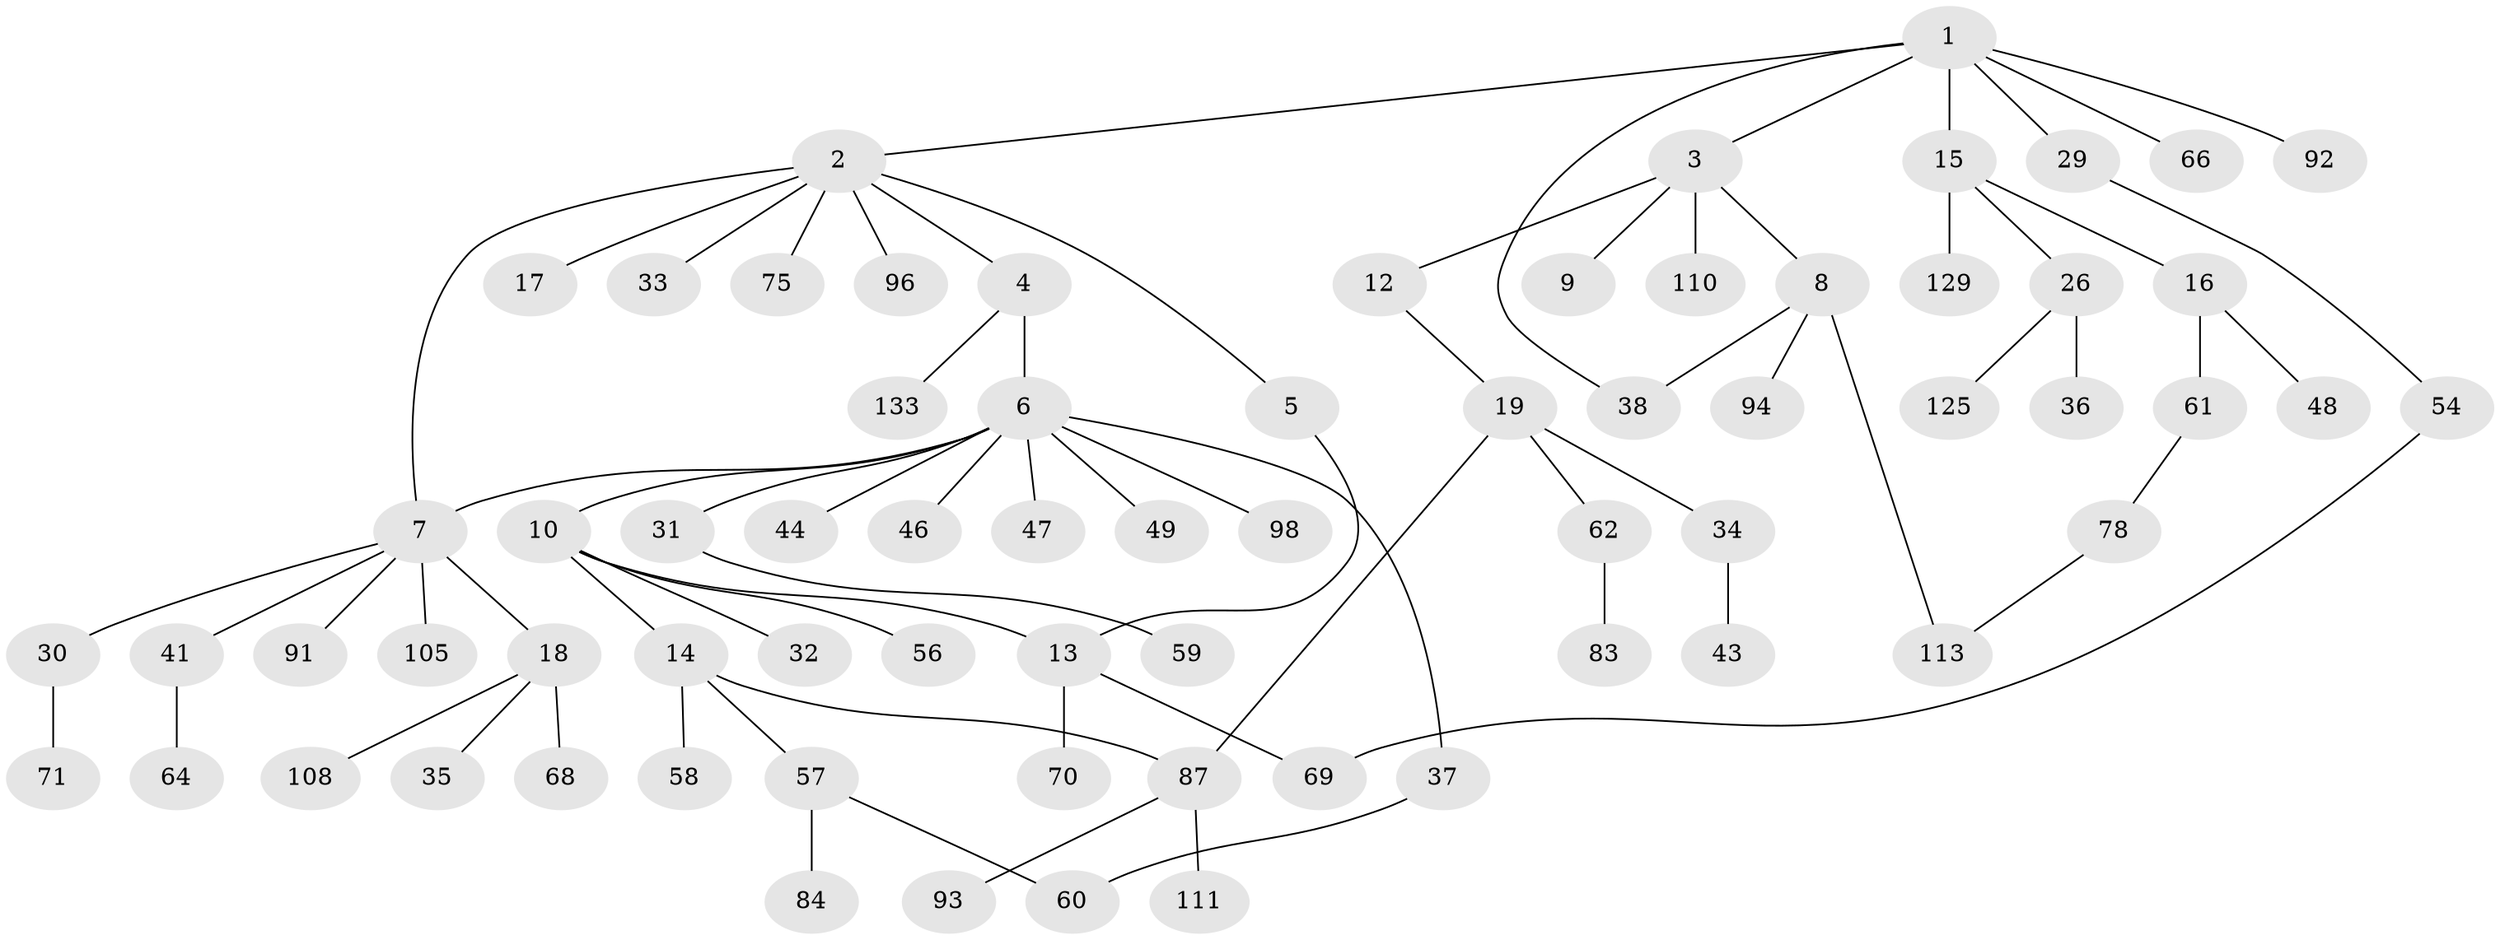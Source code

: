 // original degree distribution, {7: 0.014492753623188406, 8: 0.007246376811594203, 5: 0.028985507246376812, 3: 0.12318840579710146, 2: 0.2826086956521739, 6: 0.014492753623188406, 9: 0.007246376811594203, 4: 0.057971014492753624, 1: 0.463768115942029}
// Generated by graph-tools (version 1.1) at 2025/13/03/09/25 04:13:33]
// undirected, 69 vertices, 75 edges
graph export_dot {
graph [start="1"]
  node [color=gray90,style=filled];
  1;
  2;
  3;
  4;
  5 [super="+42"];
  6 [super="+11"];
  7;
  8 [super="+82+63"];
  9 [super="+100+85"];
  10 [super="+39+102"];
  12;
  13 [super="+73"];
  14;
  15 [super="+23"];
  16;
  17 [super="+74+122"];
  18;
  19 [super="+20+27+24"];
  26 [super="+81+80+50"];
  29 [super="+51+131"];
  30;
  31;
  32;
  33;
  34;
  35 [super="+114"];
  36 [super="+95"];
  37 [super="+117"];
  38 [super="+106"];
  41;
  43;
  44;
  46;
  47 [super="+72"];
  48;
  49 [super="+118"];
  54 [super="+55"];
  56;
  57 [super="+121+128+116+65"];
  58;
  59 [super="+107"];
  60;
  61;
  62 [super="+86"];
  64;
  66 [super="+76"];
  68;
  69 [super="+101"];
  70;
  71;
  75 [super="+104"];
  78;
  83;
  84;
  87 [super="+89"];
  91 [super="+135"];
  92;
  93;
  94;
  96;
  98;
  105;
  108;
  110 [super="+136"];
  111;
  113;
  125;
  129;
  133;
  1 -- 2;
  1 -- 3;
  1 -- 15;
  1 -- 29;
  1 -- 38;
  1 -- 66;
  1 -- 92;
  2 -- 4;
  2 -- 5;
  2 -- 7;
  2 -- 17;
  2 -- 33;
  2 -- 75;
  2 -- 96;
  3 -- 8;
  3 -- 9;
  3 -- 12;
  3 -- 110;
  4 -- 6;
  4 -- 133;
  5 -- 13;
  6 -- 10;
  6 -- 44;
  6 -- 49;
  6 -- 98;
  6 -- 37;
  6 -- 7;
  6 -- 31;
  6 -- 46;
  6 -- 47;
  7 -- 18;
  7 -- 30;
  7 -- 41;
  7 -- 91;
  7 -- 105;
  8 -- 94;
  8 -- 38;
  8 -- 113;
  10 -- 13;
  10 -- 14;
  10 -- 32;
  10 -- 56;
  12 -- 19;
  13 -- 69;
  13 -- 70;
  14 -- 57;
  14 -- 58;
  14 -- 87;
  15 -- 16;
  15 -- 129;
  15 -- 26;
  16 -- 48;
  16 -- 61;
  18 -- 35;
  18 -- 68;
  18 -- 108;
  19 -- 34;
  19 -- 62;
  19 -- 87;
  26 -- 36;
  26 -- 125;
  29 -- 54;
  30 -- 71;
  31 -- 59;
  34 -- 43;
  37 -- 60;
  41 -- 64;
  54 -- 69;
  57 -- 60;
  57 -- 84;
  61 -- 78;
  62 -- 83;
  78 -- 113;
  87 -- 111;
  87 -- 93;
}
